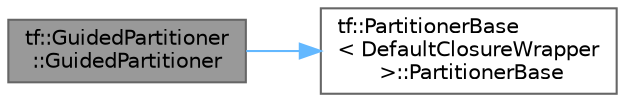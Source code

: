 digraph "tf::GuidedPartitioner::GuidedPartitioner"
{
 // LATEX_PDF_SIZE
  bgcolor="transparent";
  edge [fontname=Helvetica,fontsize=10,labelfontname=Helvetica,labelfontsize=10];
  node [fontname=Helvetica,fontsize=10,shape=box,height=0.2,width=0.4];
  rankdir="LR";
  Node1 [id="Node000001",label="tf::GuidedPartitioner\l::GuidedPartitioner",height=0.2,width=0.4,color="gray40", fillcolor="grey60", style="filled", fontcolor="black",tooltip="construct a guided partitioner with the given chunk size and the closure"];
  Node1 -> Node2 [id="edge1_Node000001_Node000002",color="steelblue1",style="solid",tooltip=" "];
  Node2 [id="Node000002",label="tf::PartitionerBase\l\< DefaultClosureWrapper\l \>::PartitionerBase",height=0.2,width=0.4,color="grey40", fillcolor="white", style="filled",URL="$classtf_1_1_partitioner_base.html#ad0037e70726a054527a923821ec2d95a",tooltip=" "];
}
